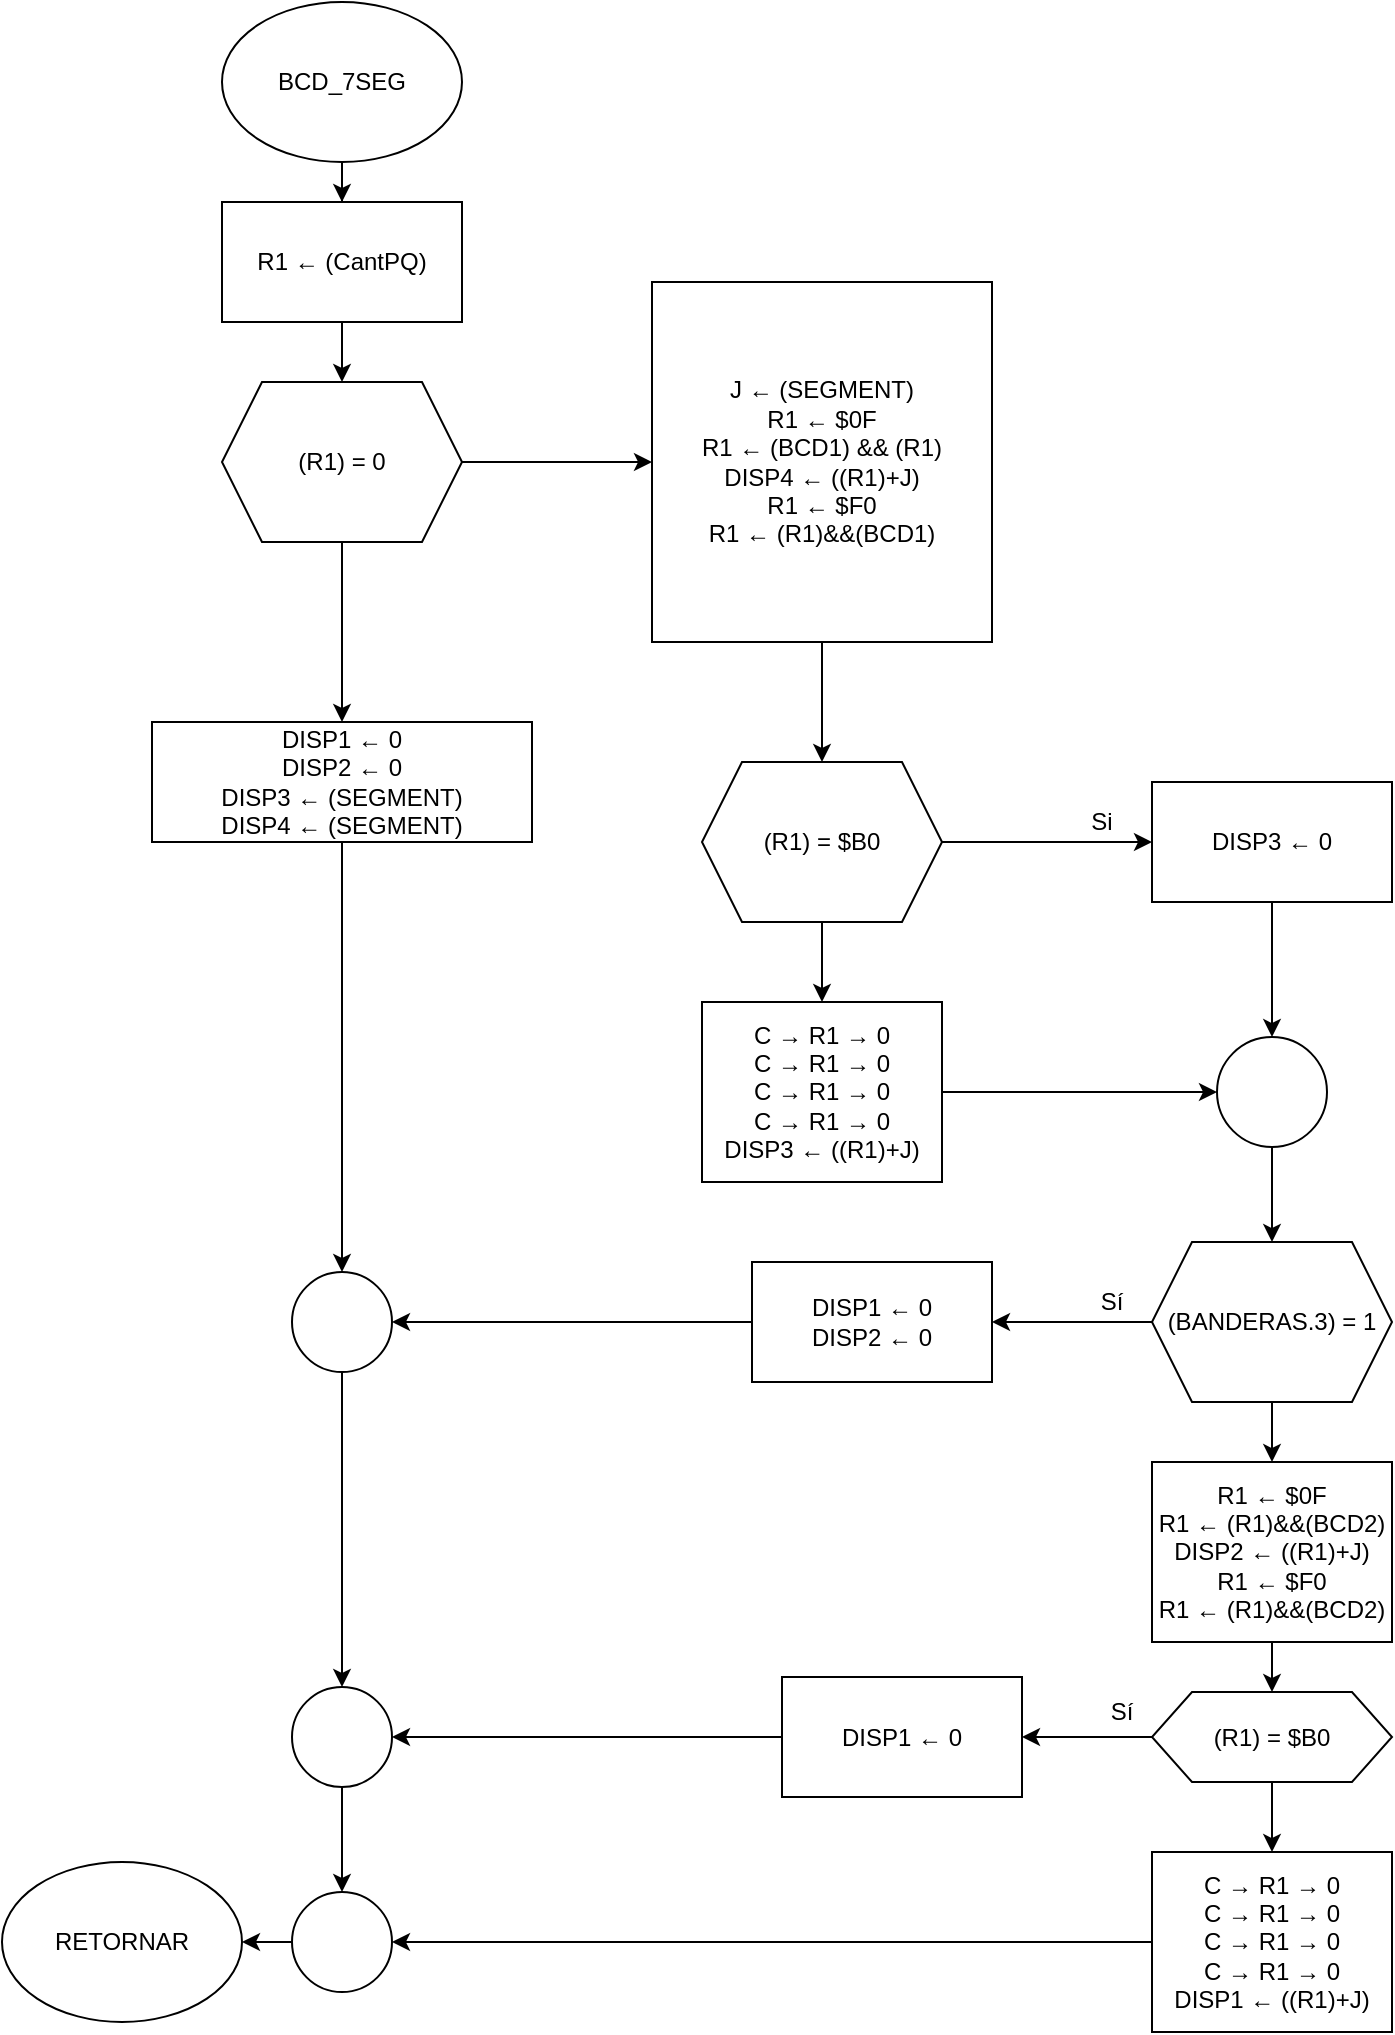 <mxfile version="14.3.1" type="device"><diagram id="zACTLMIsfxKrvTkoVwso" name="Page-1"><mxGraphModel dx="2818" dy="2038" grid="1" gridSize="10" guides="1" tooltips="1" connect="1" arrows="1" fold="1" page="1" pageScale="1" pageWidth="850" pageHeight="1100" math="0" shadow="0"><root><mxCell id="0"/><mxCell id="1" parent="0"/><mxCell id="rSsivBZj_E1knWJhYEbN-3" value="" style="edgeStyle=orthogonalEdgeStyle;rounded=0;orthogonalLoop=1;jettySize=auto;html=1;" edge="1" parent="1" source="rSsivBZj_E1knWJhYEbN-1" target="rSsivBZj_E1knWJhYEbN-2"><mxGeometry relative="1" as="geometry"/></mxCell><mxCell id="rSsivBZj_E1knWJhYEbN-1" value="BCD_7SEG" style="ellipse;whiteSpace=wrap;html=1;" vertex="1" parent="1"><mxGeometry x="110" y="70" width="120" height="80" as="geometry"/></mxCell><mxCell id="rSsivBZj_E1knWJhYEbN-5" value="" style="edgeStyle=orthogonalEdgeStyle;rounded=0;orthogonalLoop=1;jettySize=auto;html=1;" edge="1" parent="1" source="rSsivBZj_E1knWJhYEbN-2" target="rSsivBZj_E1knWJhYEbN-4"><mxGeometry relative="1" as="geometry"/></mxCell><mxCell id="rSsivBZj_E1knWJhYEbN-2" value="&lt;div&gt;R1 ← (CantPQ)&lt;br&gt;&lt;/div&gt;&lt;div&gt;&lt;/div&gt;" style="whiteSpace=wrap;html=1;" vertex="1" parent="1"><mxGeometry x="110" y="170" width="120" height="60" as="geometry"/></mxCell><mxCell id="rSsivBZj_E1knWJhYEbN-9" value="" style="edgeStyle=orthogonalEdgeStyle;rounded=0;orthogonalLoop=1;jettySize=auto;html=1;" edge="1" parent="1" source="rSsivBZj_E1knWJhYEbN-4" target="rSsivBZj_E1knWJhYEbN-8"><mxGeometry relative="1" as="geometry"/></mxCell><mxCell id="rSsivBZj_E1knWJhYEbN-15" value="" style="edgeStyle=orthogonalEdgeStyle;rounded=0;orthogonalLoop=1;jettySize=auto;html=1;" edge="1" parent="1" source="rSsivBZj_E1knWJhYEbN-4" target="rSsivBZj_E1knWJhYEbN-14"><mxGeometry relative="1" as="geometry"/></mxCell><mxCell id="rSsivBZj_E1knWJhYEbN-4" value="(R1) = 0" style="shape=hexagon;perimeter=hexagonPerimeter2;whiteSpace=wrap;html=1;fixedSize=1;" vertex="1" parent="1"><mxGeometry x="110" y="260" width="120" height="80" as="geometry"/></mxCell><mxCell id="rSsivBZj_E1knWJhYEbN-11" value="" style="edgeStyle=orthogonalEdgeStyle;rounded=0;orthogonalLoop=1;jettySize=auto;html=1;" edge="1" parent="1" source="rSsivBZj_E1knWJhYEbN-8" target="rSsivBZj_E1knWJhYEbN-10"><mxGeometry relative="1" as="geometry"/></mxCell><mxCell id="rSsivBZj_E1knWJhYEbN-8" value="&lt;div&gt;DISP1 ← 0&lt;/div&gt;&lt;div&gt;DISP2 ← 0&lt;/div&gt;&lt;div&gt;DISP3 ← (SEGMENT)&lt;/div&gt;&lt;div&gt;DISP4 ← (SEGMENT)&lt;/div&gt;" style="whiteSpace=wrap;html=1;" vertex="1" parent="1"><mxGeometry x="75" y="430" width="190" height="60" as="geometry"/></mxCell><mxCell id="rSsivBZj_E1knWJhYEbN-41" style="edgeStyle=orthogonalEdgeStyle;rounded=0;orthogonalLoop=1;jettySize=auto;html=1;entryX=0.5;entryY=0;entryDx=0;entryDy=0;" edge="1" parent="1" source="rSsivBZj_E1knWJhYEbN-10" target="rSsivBZj_E1knWJhYEbN-39"><mxGeometry relative="1" as="geometry"/></mxCell><mxCell id="rSsivBZj_E1knWJhYEbN-10" value="" style="ellipse;whiteSpace=wrap;html=1;aspect=fixed;" vertex="1" parent="1"><mxGeometry x="145" y="705" width="50" height="50" as="geometry"/></mxCell><mxCell id="rSsivBZj_E1knWJhYEbN-12" value="RETORNAR" style="ellipse;whiteSpace=wrap;html=1;" vertex="1" parent="1"><mxGeometry y="1000" width="120" height="80" as="geometry"/></mxCell><mxCell id="rSsivBZj_E1knWJhYEbN-17" value="" style="edgeStyle=orthogonalEdgeStyle;rounded=0;orthogonalLoop=1;jettySize=auto;html=1;" edge="1" parent="1" source="rSsivBZj_E1knWJhYEbN-14" target="rSsivBZj_E1knWJhYEbN-16"><mxGeometry relative="1" as="geometry"/></mxCell><mxCell id="rSsivBZj_E1knWJhYEbN-14" value="&lt;div&gt;J ← (SEGMENT)&lt;/div&gt;&lt;div&gt;R1 ← $0F&lt;/div&gt;&lt;div&gt;R1 ← (BCD1) &amp;amp;&amp;amp; (R1)&lt;/div&gt;&lt;div&gt;DISP4 ← ((R1)+J)&lt;/div&gt;&lt;div&gt;R1 ← $F0&lt;/div&gt;&lt;div&gt;R1 ← (R1)&amp;amp;&amp;amp;(BCD1)&lt;br&gt;&lt;/div&gt;" style="whiteSpace=wrap;html=1;" vertex="1" parent="1"><mxGeometry x="325" y="210" width="170" height="180" as="geometry"/></mxCell><mxCell id="rSsivBZj_E1knWJhYEbN-19" value="" style="edgeStyle=orthogonalEdgeStyle;rounded=0;orthogonalLoop=1;jettySize=auto;html=1;" edge="1" parent="1" source="rSsivBZj_E1knWJhYEbN-16" target="rSsivBZj_E1knWJhYEbN-18"><mxGeometry relative="1" as="geometry"/></mxCell><mxCell id="rSsivBZj_E1knWJhYEbN-24" value="" style="edgeStyle=orthogonalEdgeStyle;rounded=0;orthogonalLoop=1;jettySize=auto;html=1;" edge="1" parent="1" source="rSsivBZj_E1knWJhYEbN-16" target="rSsivBZj_E1knWJhYEbN-23"><mxGeometry relative="1" as="geometry"/></mxCell><mxCell id="rSsivBZj_E1knWJhYEbN-16" value="(R1) = $B0" style="shape=hexagon;perimeter=hexagonPerimeter2;whiteSpace=wrap;html=1;fixedSize=1;" vertex="1" parent="1"><mxGeometry x="350" y="450" width="120" height="80" as="geometry"/></mxCell><mxCell id="rSsivBZj_E1knWJhYEbN-27" value="" style="edgeStyle=orthogonalEdgeStyle;rounded=0;orthogonalLoop=1;jettySize=auto;html=1;" edge="1" parent="1" source="rSsivBZj_E1knWJhYEbN-18" target="rSsivBZj_E1knWJhYEbN-25"><mxGeometry relative="1" as="geometry"/></mxCell><mxCell id="rSsivBZj_E1knWJhYEbN-18" value="DISP3 ← 0" style="whiteSpace=wrap;html=1;" vertex="1" parent="1"><mxGeometry x="575" y="460" width="120" height="60" as="geometry"/></mxCell><mxCell id="rSsivBZj_E1knWJhYEbN-20" value="Si" style="text;html=1;strokeColor=none;fillColor=none;align=center;verticalAlign=middle;whiteSpace=wrap;rounded=0;" vertex="1" parent="1"><mxGeometry x="530" y="470" width="40" height="20" as="geometry"/></mxCell><mxCell id="rSsivBZj_E1knWJhYEbN-30" value="" style="edgeStyle=orthogonalEdgeStyle;rounded=0;orthogonalLoop=1;jettySize=auto;html=1;" edge="1" parent="1" source="rSsivBZj_E1knWJhYEbN-21" target="rSsivBZj_E1knWJhYEbN-29"><mxGeometry relative="1" as="geometry"/></mxCell><mxCell id="rSsivBZj_E1knWJhYEbN-34" value="" style="edgeStyle=orthogonalEdgeStyle;rounded=0;orthogonalLoop=1;jettySize=auto;html=1;" edge="1" parent="1" source="rSsivBZj_E1knWJhYEbN-21" target="rSsivBZj_E1knWJhYEbN-33"><mxGeometry relative="1" as="geometry"/></mxCell><mxCell id="rSsivBZj_E1knWJhYEbN-21" value="(BANDERAS.3) = 1" style="shape=hexagon;perimeter=hexagonPerimeter2;whiteSpace=wrap;html=1;fixedSize=1;" vertex="1" parent="1"><mxGeometry x="575" y="690" width="120" height="80" as="geometry"/></mxCell><mxCell id="rSsivBZj_E1knWJhYEbN-26" value="" style="edgeStyle=orthogonalEdgeStyle;rounded=0;orthogonalLoop=1;jettySize=auto;html=1;" edge="1" parent="1" source="rSsivBZj_E1knWJhYEbN-23" target="rSsivBZj_E1knWJhYEbN-25"><mxGeometry relative="1" as="geometry"/></mxCell><mxCell id="rSsivBZj_E1knWJhYEbN-23" value="&lt;div&gt;C → R1 → 0&lt;/div&gt;&lt;div&gt;C → R1 → 0&lt;/div&gt;&lt;div&gt;C → R1 → 0&lt;/div&gt;&lt;div&gt;C → R1 → 0&lt;/div&gt;&lt;div&gt;DISP3 ← ((R1)+J)&lt;br&gt;&lt;/div&gt;" style="whiteSpace=wrap;html=1;" vertex="1" parent="1"><mxGeometry x="350" y="570" width="120" height="90" as="geometry"/></mxCell><mxCell id="rSsivBZj_E1knWJhYEbN-28" value="" style="edgeStyle=orthogonalEdgeStyle;rounded=0;orthogonalLoop=1;jettySize=auto;html=1;" edge="1" parent="1" source="rSsivBZj_E1knWJhYEbN-25" target="rSsivBZj_E1knWJhYEbN-21"><mxGeometry relative="1" as="geometry"/></mxCell><mxCell id="rSsivBZj_E1knWJhYEbN-25" value="" style="ellipse;whiteSpace=wrap;html=1;aspect=fixed;" vertex="1" parent="1"><mxGeometry x="607.5" y="587.5" width="55" height="55" as="geometry"/></mxCell><mxCell id="rSsivBZj_E1knWJhYEbN-32" style="edgeStyle=orthogonalEdgeStyle;rounded=0;orthogonalLoop=1;jettySize=auto;html=1;entryX=1;entryY=0.5;entryDx=0;entryDy=0;" edge="1" parent="1" source="rSsivBZj_E1knWJhYEbN-29" target="rSsivBZj_E1knWJhYEbN-10"><mxGeometry relative="1" as="geometry"/></mxCell><mxCell id="rSsivBZj_E1knWJhYEbN-29" value="&lt;div&gt;DISP1 ← 0&lt;/div&gt;&lt;div&gt;DISP2 ← 0&lt;/div&gt;" style="whiteSpace=wrap;html=1;" vertex="1" parent="1"><mxGeometry x="375" y="700" width="120" height="60" as="geometry"/></mxCell><mxCell id="rSsivBZj_E1knWJhYEbN-31" value="Sí" style="text;html=1;strokeColor=none;fillColor=none;align=center;verticalAlign=middle;whiteSpace=wrap;rounded=0;" vertex="1" parent="1"><mxGeometry x="535" y="710" width="40" height="20" as="geometry"/></mxCell><mxCell id="rSsivBZj_E1knWJhYEbN-36" value="" style="edgeStyle=orthogonalEdgeStyle;rounded=0;orthogonalLoop=1;jettySize=auto;html=1;" edge="1" parent="1" source="rSsivBZj_E1knWJhYEbN-33" target="rSsivBZj_E1knWJhYEbN-35"><mxGeometry relative="1" as="geometry"/></mxCell><mxCell id="rSsivBZj_E1knWJhYEbN-33" value="&lt;div&gt;R1 ← $0F&lt;/div&gt;&lt;div&gt;R1 ← (R1)&amp;amp;&amp;amp;(BCD2)&lt;/div&gt;&lt;div&gt;DISP2 ← ((R1)+J)&lt;/div&gt;&lt;div&gt;R1 ← $F0&lt;/div&gt;&lt;div&gt;&lt;div&gt;R1 ← (R1)&amp;amp;&amp;amp;(BCD2)&lt;/div&gt;&lt;/div&gt;" style="whiteSpace=wrap;html=1;" vertex="1" parent="1"><mxGeometry x="575" y="800" width="120" height="90" as="geometry"/></mxCell><mxCell id="rSsivBZj_E1knWJhYEbN-38" value="" style="edgeStyle=orthogonalEdgeStyle;rounded=0;orthogonalLoop=1;jettySize=auto;html=1;" edge="1" parent="1" source="rSsivBZj_E1knWJhYEbN-35" target="rSsivBZj_E1knWJhYEbN-37"><mxGeometry relative="1" as="geometry"/></mxCell><mxCell id="rSsivBZj_E1knWJhYEbN-47" value="" style="edgeStyle=orthogonalEdgeStyle;rounded=0;orthogonalLoop=1;jettySize=auto;html=1;" edge="1" parent="1" source="rSsivBZj_E1knWJhYEbN-35" target="rSsivBZj_E1knWJhYEbN-46"><mxGeometry relative="1" as="geometry"/></mxCell><mxCell id="rSsivBZj_E1knWJhYEbN-35" value="(R1) = $B0" style="shape=hexagon;perimeter=hexagonPerimeter2;whiteSpace=wrap;html=1;fixedSize=1;" vertex="1" parent="1"><mxGeometry x="575" y="915" width="120" height="45" as="geometry"/></mxCell><mxCell id="rSsivBZj_E1knWJhYEbN-40" style="edgeStyle=orthogonalEdgeStyle;rounded=0;orthogonalLoop=1;jettySize=auto;html=1;entryX=1;entryY=0.5;entryDx=0;entryDy=0;" edge="1" parent="1" source="rSsivBZj_E1knWJhYEbN-37" target="rSsivBZj_E1knWJhYEbN-39"><mxGeometry relative="1" as="geometry"/></mxCell><mxCell id="rSsivBZj_E1knWJhYEbN-37" value="&lt;div&gt;DISP1 ← 0&lt;/div&gt;" style="whiteSpace=wrap;html=1;" vertex="1" parent="1"><mxGeometry x="390" y="907.5" width="120" height="60" as="geometry"/></mxCell><mxCell id="rSsivBZj_E1knWJhYEbN-49" value="" style="edgeStyle=orthogonalEdgeStyle;rounded=0;orthogonalLoop=1;jettySize=auto;html=1;" edge="1" parent="1" source="rSsivBZj_E1knWJhYEbN-39" target="rSsivBZj_E1knWJhYEbN-48"><mxGeometry relative="1" as="geometry"/></mxCell><mxCell id="rSsivBZj_E1knWJhYEbN-39" value="" style="ellipse;whiteSpace=wrap;html=1;aspect=fixed;" vertex="1" parent="1"><mxGeometry x="145" y="912.5" width="50" height="50" as="geometry"/></mxCell><mxCell id="rSsivBZj_E1knWJhYEbN-44" value="Sí" style="text;html=1;strokeColor=none;fillColor=none;align=center;verticalAlign=middle;whiteSpace=wrap;rounded=0;" vertex="1" parent="1"><mxGeometry x="540" y="915" width="40" height="20" as="geometry"/></mxCell><mxCell id="rSsivBZj_E1knWJhYEbN-51" style="edgeStyle=orthogonalEdgeStyle;rounded=0;orthogonalLoop=1;jettySize=auto;html=1;entryX=1;entryY=0.5;entryDx=0;entryDy=0;" edge="1" parent="1" source="rSsivBZj_E1knWJhYEbN-46" target="rSsivBZj_E1knWJhYEbN-48"><mxGeometry relative="1" as="geometry"/></mxCell><mxCell id="rSsivBZj_E1knWJhYEbN-46" value="&lt;div&gt;C → R1 → 0&lt;/div&gt;&lt;div&gt;C → R1 → 0&lt;/div&gt;&lt;div&gt;C → R1 → 0&lt;/div&gt;&lt;div&gt;C → R1 → 0&lt;/div&gt;&lt;div&gt;DISP1 ← ((R1)+J)&lt;br&gt;&lt;/div&gt;" style="whiteSpace=wrap;html=1;" vertex="1" parent="1"><mxGeometry x="575" y="995" width="120" height="90" as="geometry"/></mxCell><mxCell id="rSsivBZj_E1knWJhYEbN-50" value="" style="edgeStyle=orthogonalEdgeStyle;rounded=0;orthogonalLoop=1;jettySize=auto;html=1;" edge="1" parent="1" source="rSsivBZj_E1knWJhYEbN-48" target="rSsivBZj_E1knWJhYEbN-12"><mxGeometry relative="1" as="geometry"/></mxCell><mxCell id="rSsivBZj_E1knWJhYEbN-48" value="" style="ellipse;whiteSpace=wrap;html=1;aspect=fixed;" vertex="1" parent="1"><mxGeometry x="145" y="1015" width="50" height="50" as="geometry"/></mxCell></root></mxGraphModel></diagram></mxfile>